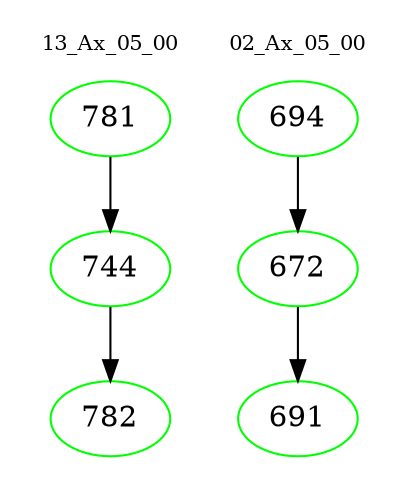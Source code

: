 digraph{
subgraph cluster_0 {
color = white
label = "13_Ax_05_00";
fontsize=10;
T0_781 [label="781", color="green"]
T0_781 -> T0_744 [color="black"]
T0_744 [label="744", color="green"]
T0_744 -> T0_782 [color="black"]
T0_782 [label="782", color="green"]
}
subgraph cluster_1 {
color = white
label = "02_Ax_05_00";
fontsize=10;
T1_694 [label="694", color="green"]
T1_694 -> T1_672 [color="black"]
T1_672 [label="672", color="green"]
T1_672 -> T1_691 [color="black"]
T1_691 [label="691", color="green"]
}
}
